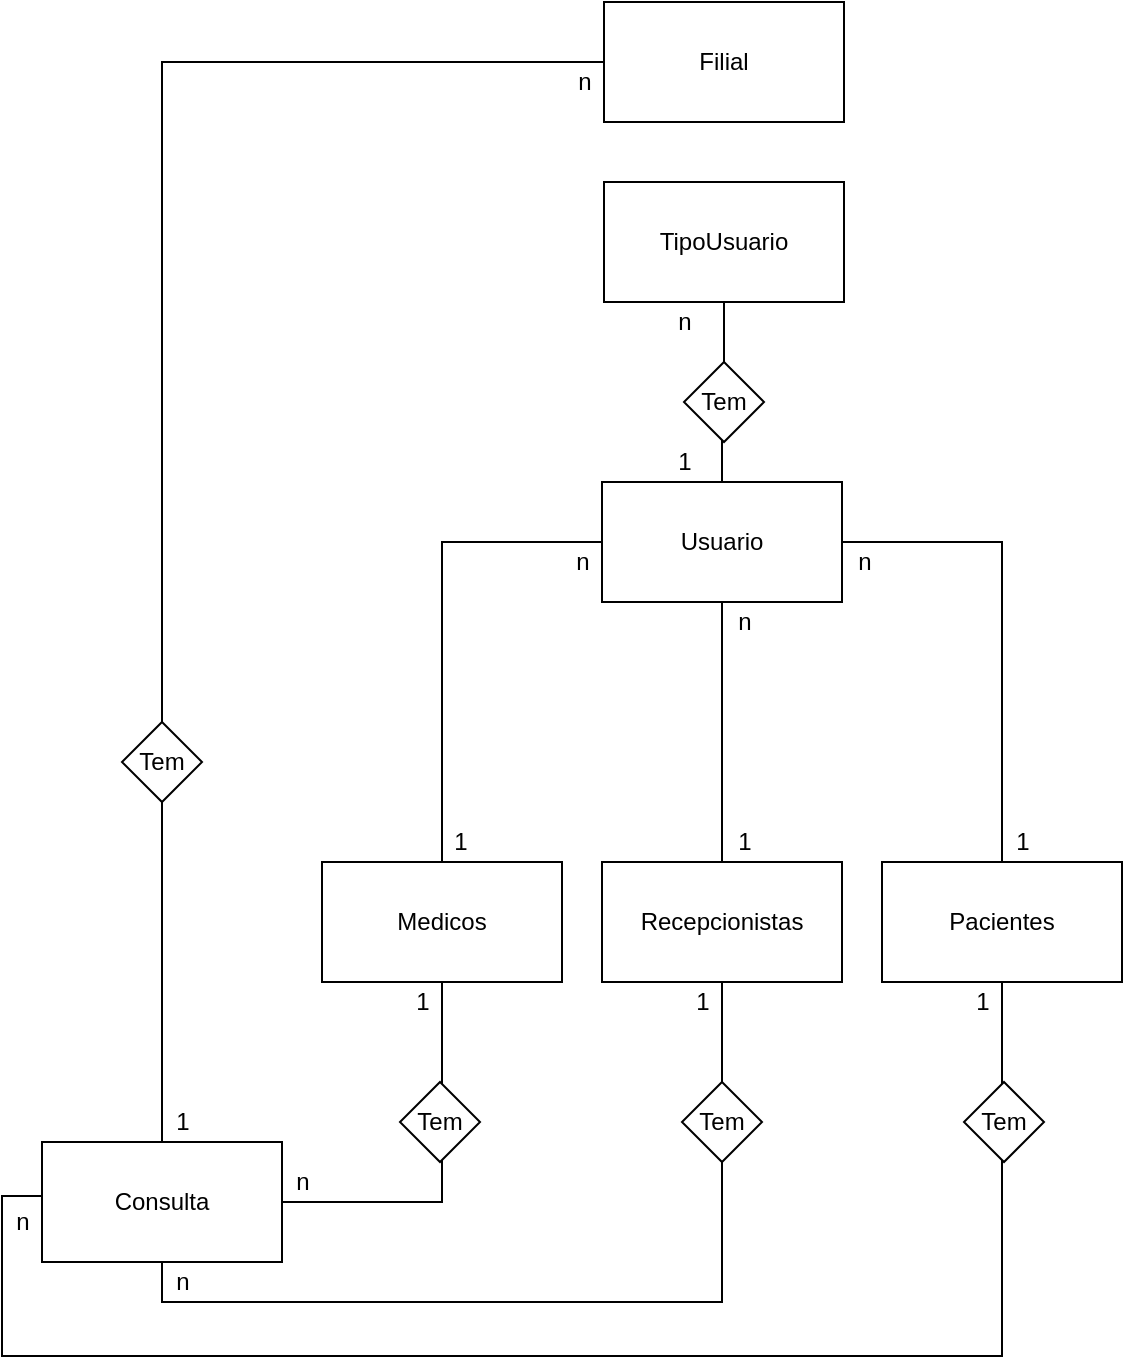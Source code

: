<mxfile version="12.6.8" type="device"><diagram id="GS0zr1V3hAyss5tnAgma" name="Page-1"><mxGraphModel dx="1038" dy="499" grid="1" gridSize="10" guides="1" tooltips="1" connect="1" arrows="1" fold="1" page="1" pageScale="1" pageWidth="827" pageHeight="1169" math="0" shadow="0"><root><mxCell id="0"/><mxCell id="1" parent="0"/><mxCell id="MFD9GU1935oVp2OmHVqw-9" style="edgeStyle=orthogonalEdgeStyle;rounded=0;orthogonalLoop=1;jettySize=auto;html=1;entryX=0.5;entryY=0;entryDx=0;entryDy=0;endArrow=none;endFill=0;" parent="1" source="MFD9GU1935oVp2OmHVqw-35" target="MFD9GU1935oVp2OmHVqw-8" edge="1"><mxGeometry relative="1" as="geometry"/></mxCell><mxCell id="MFD9GU1935oVp2OmHVqw-2" value="Filial" style="rounded=0;whiteSpace=wrap;html=1;" parent="1" vertex="1"><mxGeometry x="361" y="160" width="120" height="60" as="geometry"/></mxCell><mxCell id="MFD9GU1935oVp2OmHVqw-83" style="edgeStyle=orthogonalEdgeStyle;rounded=0;orthogonalLoop=1;jettySize=auto;html=1;exitX=1;exitY=0.5;exitDx=0;exitDy=0;endArrow=none;endFill=0;" parent="1" source="MFD9GU1935oVp2OmHVqw-8" target="MFD9GU1935oVp2OmHVqw-14" edge="1"><mxGeometry relative="1" as="geometry"/></mxCell><mxCell id="MFD9GU1935oVp2OmHVqw-86" style="edgeStyle=orthogonalEdgeStyle;rounded=0;orthogonalLoop=1;jettySize=auto;html=1;endArrow=none;endFill=0;entryX=1.18;entryY=-0.21;entryDx=0;entryDy=0;entryPerimeter=0;" parent="1" source="MFD9GU1935oVp2OmHVqw-8" target="MFD9GU1935oVp2OmHVqw-69" edge="1"><mxGeometry relative="1" as="geometry"><mxPoint x="80" y="827" as="sourcePoint"/><mxPoint x="560" y="717" as="targetPoint"/><Array as="points"><mxPoint x="60" y="757"/><mxPoint x="60" y="837"/><mxPoint x="560" y="837"/><mxPoint x="560" y="646"/></Array></mxGeometry></mxCell><mxCell id="MFD9GU1935oVp2OmHVqw-8" value="Consulta" style="rounded=0;whiteSpace=wrap;html=1;" parent="1" vertex="1"><mxGeometry x="80" y="730" width="120" height="60" as="geometry"/></mxCell><mxCell id="MFD9GU1935oVp2OmHVqw-10" value="n" style="text;html=1;align=center;verticalAlign=middle;resizable=0;points=[];autosize=1;" parent="1" vertex="1"><mxGeometry x="341" y="190" width="20" height="20" as="geometry"/></mxCell><mxCell id="MFD9GU1935oVp2OmHVqw-11" value="1" style="text;html=1;align=center;verticalAlign=middle;resizable=0;points=[];autosize=1;" parent="1" vertex="1"><mxGeometry x="140" y="710" width="20" height="20" as="geometry"/></mxCell><mxCell id="VeIpyAIWYaXIdGcyeddg-8" style="edgeStyle=orthogonalEdgeStyle;rounded=0;orthogonalLoop=1;jettySize=auto;html=1;exitX=0.5;exitY=0;exitDx=0;exitDy=0;entryX=0;entryY=0.5;entryDx=0;entryDy=0;endArrow=none;endFill=0;" parent="1" source="MFD9GU1935oVp2OmHVqw-14" target="MFD9GU1935oVp2OmHVqw-114" edge="1"><mxGeometry relative="1" as="geometry"/></mxCell><mxCell id="MFD9GU1935oVp2OmHVqw-14" value="Medicos" style="rounded=0;whiteSpace=wrap;html=1;" parent="1" vertex="1"><mxGeometry x="220" y="590" width="120" height="60" as="geometry"/></mxCell><mxCell id="MFD9GU1935oVp2OmHVqw-16" value="1" style="text;html=1;align=center;verticalAlign=middle;resizable=0;points=[];autosize=1;" parent="1" vertex="1"><mxGeometry x="391" y="440" width="20" height="20" as="geometry"/></mxCell><mxCell id="MFD9GU1935oVp2OmHVqw-84" style="edgeStyle=orthogonalEdgeStyle;rounded=0;orthogonalLoop=1;jettySize=auto;html=1;exitX=0.5;exitY=1;exitDx=0;exitDy=0;entryX=0.5;entryY=1;entryDx=0;entryDy=0;endArrow=none;endFill=0;" parent="1" source="MFD9GU1935oVp2OmHVqw-19" target="MFD9GU1935oVp2OmHVqw-8" edge="1"><mxGeometry relative="1" as="geometry"/></mxCell><mxCell id="VeIpyAIWYaXIdGcyeddg-7" style="edgeStyle=orthogonalEdgeStyle;rounded=0;orthogonalLoop=1;jettySize=auto;html=1;exitX=0.5;exitY=0;exitDx=0;exitDy=0;entryX=0.5;entryY=1;entryDx=0;entryDy=0;endArrow=none;endFill=0;" parent="1" source="MFD9GU1935oVp2OmHVqw-19" target="MFD9GU1935oVp2OmHVqw-114" edge="1"><mxGeometry relative="1" as="geometry"/></mxCell><mxCell id="MFD9GU1935oVp2OmHVqw-19" value="Recepcionistas" style="rounded=0;whiteSpace=wrap;html=1;" parent="1" vertex="1"><mxGeometry x="360" y="590" width="120" height="60" as="geometry"/></mxCell><mxCell id="MFD9GU1935oVp2OmHVqw-22" value="Pacientes" style="rounded=0;whiteSpace=wrap;html=1;" parent="1" vertex="1"><mxGeometry x="500" y="590" width="120" height="60" as="geometry"/></mxCell><mxCell id="MFD9GU1935oVp2OmHVqw-35" value="Tem" style="rhombus;whiteSpace=wrap;html=1;" parent="1" vertex="1"><mxGeometry x="120" y="520" width="40" height="40" as="geometry"/></mxCell><mxCell id="MFD9GU1935oVp2OmHVqw-40" style="edgeStyle=orthogonalEdgeStyle;rounded=0;orthogonalLoop=1;jettySize=auto;html=1;entryX=0.5;entryY=0;entryDx=0;entryDy=0;endArrow=none;endFill=0;" parent="1" source="MFD9GU1935oVp2OmHVqw-2" target="MFD9GU1935oVp2OmHVqw-35" edge="1"><mxGeometry relative="1" as="geometry"><mxPoint x="360" y="390" as="sourcePoint"/><mxPoint x="140" y="660" as="targetPoint"/></mxGeometry></mxCell><mxCell id="MFD9GU1935oVp2OmHVqw-66" value="1" style="text;html=1;align=center;verticalAlign=middle;resizable=0;points=[];autosize=1;" parent="1" vertex="1"><mxGeometry x="260" y="650" width="20" height="20" as="geometry"/></mxCell><mxCell id="MFD9GU1935oVp2OmHVqw-67" value="1" style="text;html=1;align=center;verticalAlign=middle;resizable=0;points=[];autosize=1;" parent="1" vertex="1"><mxGeometry x="400" y="650" width="20" height="20" as="geometry"/></mxCell><mxCell id="MFD9GU1935oVp2OmHVqw-69" value="1" style="text;html=1;align=center;verticalAlign=middle;resizable=0;points=[];autosize=1;" parent="1" vertex="1"><mxGeometry x="540" y="650" width="20" height="20" as="geometry"/></mxCell><mxCell id="MFD9GU1935oVp2OmHVqw-70" value="n" style="text;html=1;align=center;verticalAlign=middle;resizable=0;points=[];autosize=1;" parent="1" vertex="1"><mxGeometry x="200" y="740" width="20" height="20" as="geometry"/></mxCell><mxCell id="MFD9GU1935oVp2OmHVqw-85" value="n" style="text;html=1;align=center;verticalAlign=middle;resizable=0;points=[];autosize=1;" parent="1" vertex="1"><mxGeometry x="140" y="790" width="20" height="20" as="geometry"/></mxCell><mxCell id="MFD9GU1935oVp2OmHVqw-87" value="Tem" style="rhombus;whiteSpace=wrap;html=1;" parent="1" vertex="1"><mxGeometry x="400" y="700" width="40" height="40" as="geometry"/></mxCell><mxCell id="MFD9GU1935oVp2OmHVqw-90" value="Tem" style="rhombus;whiteSpace=wrap;html=1;" parent="1" vertex="1"><mxGeometry x="541" y="700" width="40" height="40" as="geometry"/></mxCell><mxCell id="MFD9GU1935oVp2OmHVqw-91" value="Tem" style="rhombus;whiteSpace=wrap;html=1;" parent="1" vertex="1"><mxGeometry x="259" y="700" width="40" height="40" as="geometry"/></mxCell><mxCell id="MFD9GU1935oVp2OmHVqw-93" value="n" style="text;html=1;align=center;verticalAlign=middle;resizable=0;points=[];autosize=1;" parent="1" vertex="1"><mxGeometry x="60" y="760" width="20" height="20" as="geometry"/></mxCell><mxCell id="MFD9GU1935oVp2OmHVqw-96" value="TipoUsuario" style="rounded=0;whiteSpace=wrap;html=1;" parent="1" vertex="1"><mxGeometry x="361" y="250" width="120" height="60" as="geometry"/></mxCell><mxCell id="VeIpyAIWYaXIdGcyeddg-5" style="edgeStyle=orthogonalEdgeStyle;rounded=0;orthogonalLoop=1;jettySize=auto;html=1;exitX=0.5;exitY=0;exitDx=0;exitDy=0;entryX=0.5;entryY=1;entryDx=0;entryDy=0;endArrow=none;endFill=0;" parent="1" source="MFD9GU1935oVp2OmHVqw-114" target="MFD9GU1935oVp2OmHVqw-96" edge="1"><mxGeometry relative="1" as="geometry"/></mxCell><mxCell id="VeIpyAIWYaXIdGcyeddg-9" style="edgeStyle=orthogonalEdgeStyle;rounded=0;orthogonalLoop=1;jettySize=auto;html=1;exitX=1;exitY=0.5;exitDx=0;exitDy=0;endArrow=none;endFill=0;" parent="1" source="MFD9GU1935oVp2OmHVqw-114" target="MFD9GU1935oVp2OmHVqw-22" edge="1"><mxGeometry relative="1" as="geometry"/></mxCell><mxCell id="MFD9GU1935oVp2OmHVqw-114" value="Usuario" style="rounded=0;whiteSpace=wrap;html=1;" parent="1" vertex="1"><mxGeometry x="360" y="400" width="120" height="60" as="geometry"/></mxCell><mxCell id="MFD9GU1935oVp2OmHVqw-117" value="Tem" style="rhombus;whiteSpace=wrap;html=1;" parent="1" vertex="1"><mxGeometry x="401" y="340" width="40" height="40" as="geometry"/></mxCell><mxCell id="MFD9GU1935oVp2OmHVqw-118" value="n" style="text;html=1;align=center;verticalAlign=middle;resizable=0;points=[];autosize=1;" parent="1" vertex="1"><mxGeometry x="391" y="310" width="20" height="20" as="geometry"/></mxCell><mxCell id="VeIpyAIWYaXIdGcyeddg-6" value="1" style="text;html=1;align=center;verticalAlign=middle;resizable=0;points=[];autosize=1;" parent="1" vertex="1"><mxGeometry x="391" y="380" width="20" height="20" as="geometry"/></mxCell><mxCell id="VeIpyAIWYaXIdGcyeddg-10" value="n" style="text;html=1;align=center;verticalAlign=middle;resizable=0;points=[];autosize=1;" parent="1" vertex="1"><mxGeometry x="340" y="430" width="20" height="20" as="geometry"/></mxCell><mxCell id="VeIpyAIWYaXIdGcyeddg-11" value="1" style="text;html=1;align=center;verticalAlign=middle;resizable=0;points=[];autosize=1;" parent="1" vertex="1"><mxGeometry x="279" y="570" width="20" height="20" as="geometry"/></mxCell><mxCell id="VeIpyAIWYaXIdGcyeddg-12" value="1" style="text;html=1;align=center;verticalAlign=middle;resizable=0;points=[];autosize=1;" parent="1" vertex="1"><mxGeometry x="421" y="570" width="20" height="20" as="geometry"/></mxCell><mxCell id="VeIpyAIWYaXIdGcyeddg-13" value="n" style="text;html=1;align=center;verticalAlign=middle;resizable=0;points=[];autosize=1;" parent="1" vertex="1"><mxGeometry x="481" y="430" width="20" height="20" as="geometry"/></mxCell><mxCell id="VeIpyAIWYaXIdGcyeddg-14" value="n" style="text;html=1;align=center;verticalAlign=middle;resizable=0;points=[];autosize=1;" parent="1" vertex="1"><mxGeometry x="421" y="460" width="20" height="20" as="geometry"/></mxCell><mxCell id="VeIpyAIWYaXIdGcyeddg-15" value="1" style="text;html=1;align=center;verticalAlign=middle;resizable=0;points=[];autosize=1;" parent="1" vertex="1"><mxGeometry x="560" y="570" width="20" height="20" as="geometry"/></mxCell></root></mxGraphModel></diagram></mxfile>